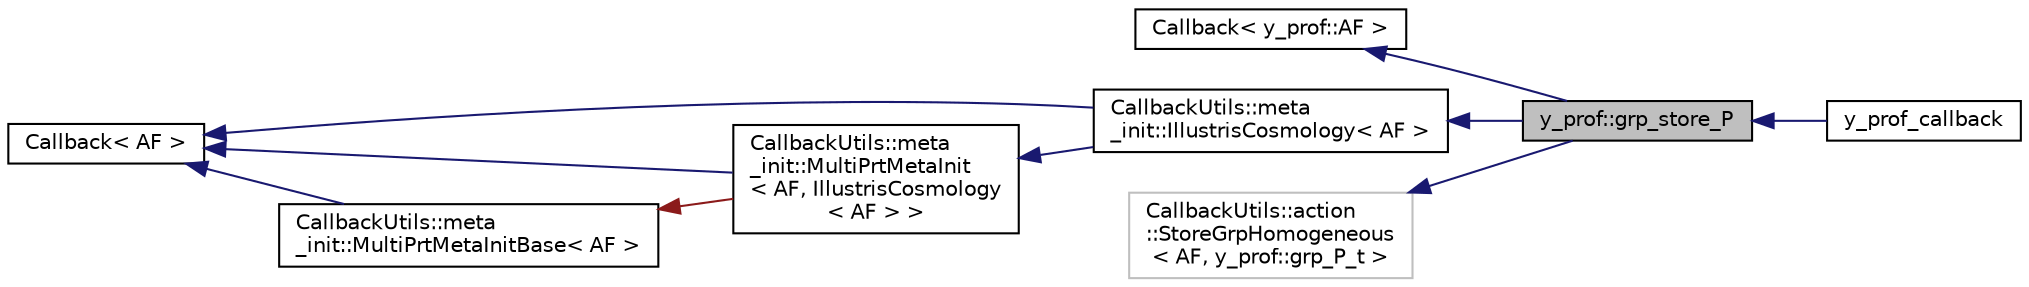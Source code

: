 digraph "y_prof::grp_store_P"
{
 // LATEX_PDF_SIZE
  edge [fontname="Helvetica",fontsize="10",labelfontname="Helvetica",labelfontsize="10"];
  node [fontname="Helvetica",fontsize="10",shape=record];
  rankdir="LR";
  Node1 [label="y_prof::grp_store_P",height=0.2,width=0.4,color="black", fillcolor="grey75", style="filled", fontcolor="black",tooltip=" "];
  Node2 -> Node1 [dir="back",color="midnightblue",fontsize="10",style="solid",fontname="Helvetica"];
  Node2 [label="Callback\< y_prof::AF \>",height=0.2,width=0.4,color="black", fillcolor="white", style="filled",URL="$struct_callback.html",tooltip=" "];
  Node3 -> Node1 [dir="back",color="midnightblue",fontsize="10",style="solid",fontname="Helvetica"];
  Node3 [label="CallbackUtils::meta\l_init::IllustrisCosmology\< AF \>",height=0.2,width=0.4,color="black", fillcolor="white", style="filled",URL="$class_callback_utils_1_1meta__init_1_1_illustris_cosmology.html",tooltip=" "];
  Node4 -> Node3 [dir="back",color="midnightblue",fontsize="10",style="solid",fontname="Helvetica"];
  Node4 [label="Callback\< AF \>",height=0.2,width=0.4,color="black", fillcolor="white", style="filled",URL="$struct_callback.html",tooltip=" "];
  Node5 -> Node3 [dir="back",color="midnightblue",fontsize="10",style="solid",fontname="Helvetica"];
  Node5 [label="CallbackUtils::meta\l_init::MultiPrtMetaInit\l\< AF, IllustrisCosmology\l\< AF \> \>",height=0.2,width=0.4,color="black", fillcolor="white", style="filled",URL="$class_callback_utils_1_1meta__init_1_1_multi_prt_meta_init.html",tooltip=" "];
  Node4 -> Node5 [dir="back",color="midnightblue",fontsize="10",style="solid",fontname="Helvetica"];
  Node6 -> Node5 [dir="back",color="firebrick4",fontsize="10",style="solid",fontname="Helvetica"];
  Node6 [label="CallbackUtils::meta\l_init::MultiPrtMetaInitBase\< AF \>",height=0.2,width=0.4,color="black", fillcolor="white", style="filled",URL="$class_callback_utils_1_1meta__init_1_1_multi_prt_meta_init_base.html",tooltip=" "];
  Node4 -> Node6 [dir="back",color="midnightblue",fontsize="10",style="solid",fontname="Helvetica"];
  Node7 -> Node1 [dir="back",color="midnightblue",fontsize="10",style="solid",fontname="Helvetica"];
  Node7 [label="CallbackUtils::action\l::StoreGrpHomogeneous\l\< AF, y_prof::grp_P_t \>",height=0.2,width=0.4,color="grey75", fillcolor="white", style="filled",tooltip=" "];
  Node1 -> Node8 [dir="back",color="midnightblue",fontsize="10",style="solid",fontname="Helvetica"];
  Node8 [label="y_prof_callback",height=0.2,width=0.4,color="black", fillcolor="white", style="filled",URL="$structy__prof__callback.html",tooltip=" "];
}
